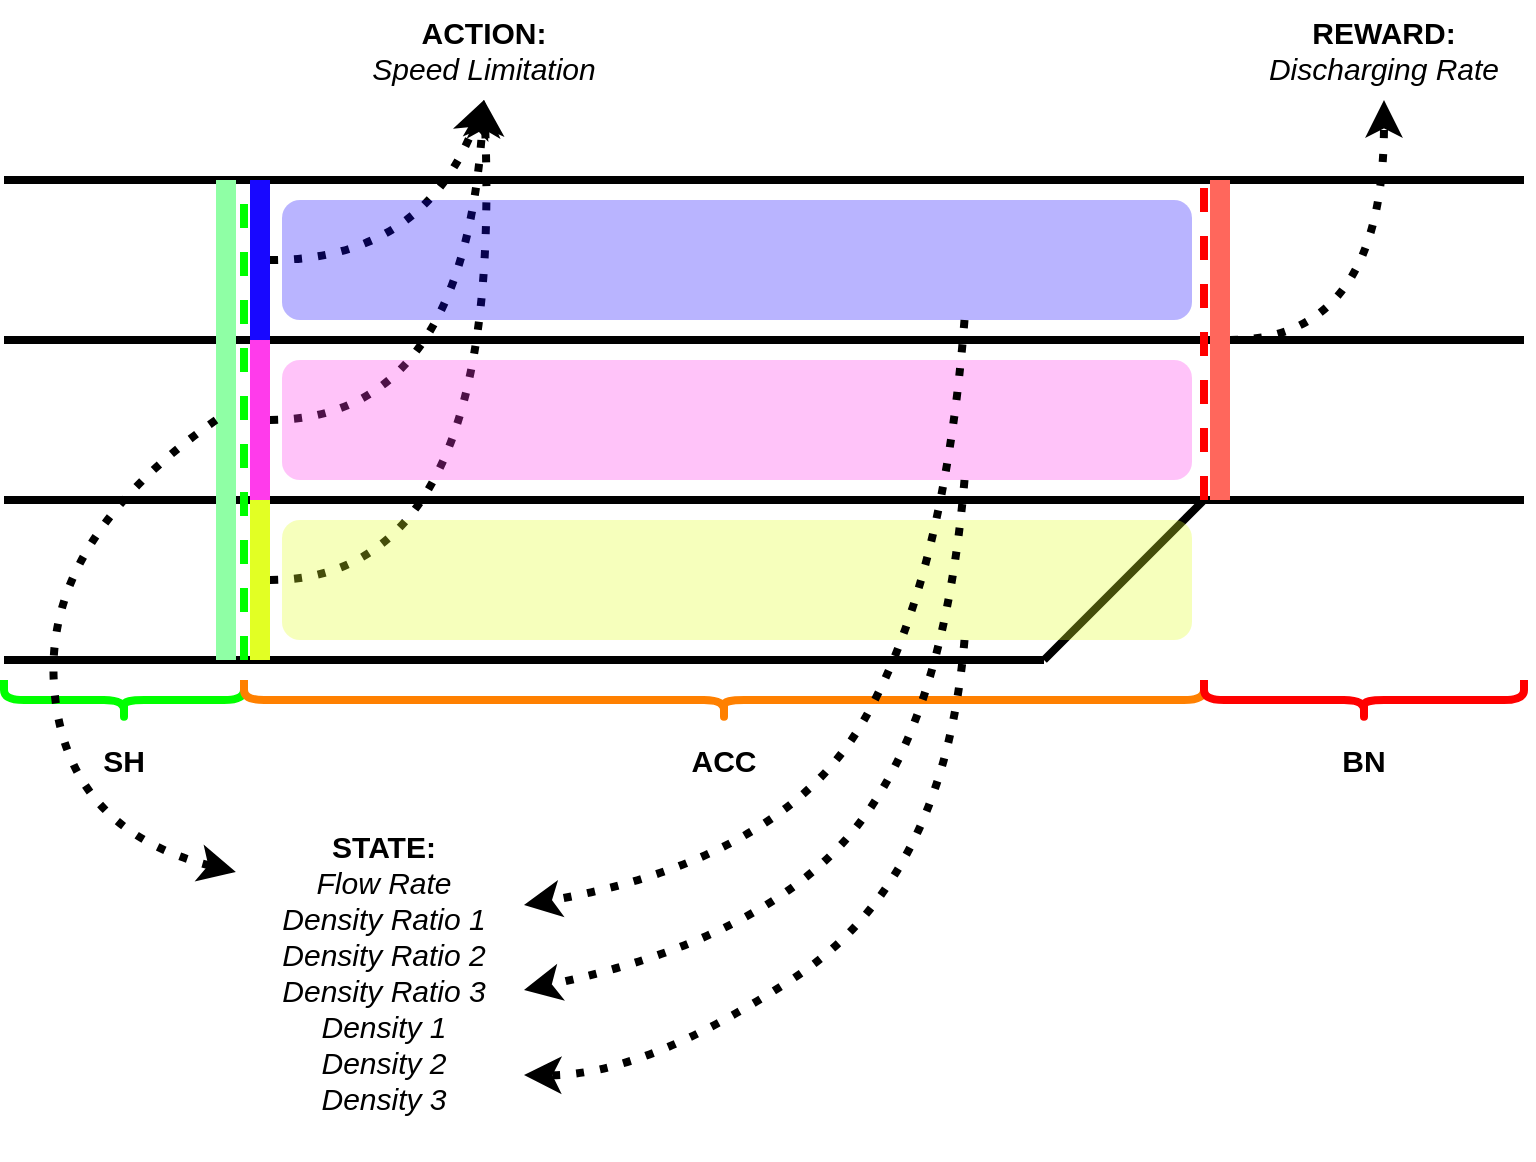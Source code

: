 <mxfile version="11.2.1" type="device" pages="1"><diagram id="2RDRG53d4HfFn_kft3de" name="Page-1"><mxGraphModel dx="1422" dy="715" grid="1" gridSize="10" guides="1" tooltips="1" connect="1" arrows="1" fold="1" page="1" pageScale="1" pageWidth="850" pageHeight="1100" math="0" shadow="0"><root><mxCell id="0"/><mxCell id="1" parent="0"/><mxCell id="wuQ2bauixw1ZCxYxDg7R-2" value="" style="endArrow=none;html=1;strokeWidth=4;" edge="1" parent="1"><mxGeometry width="50" height="50" relative="1" as="geometry"><mxPoint x="40" y="200" as="sourcePoint"/><mxPoint x="800" y="200" as="targetPoint"/></mxGeometry></mxCell><mxCell id="wuQ2bauixw1ZCxYxDg7R-3" value="" style="endArrow=none;html=1;strokeWidth=4;" edge="1" parent="1"><mxGeometry width="50" height="50" relative="1" as="geometry"><mxPoint x="40" y="280" as="sourcePoint"/><mxPoint x="800" y="280" as="targetPoint"/></mxGeometry></mxCell><mxCell id="wuQ2bauixw1ZCxYxDg7R-4" value="" style="endArrow=none;html=1;strokeWidth=4;" edge="1" parent="1"><mxGeometry width="50" height="50" relative="1" as="geometry"><mxPoint x="40" y="360" as="sourcePoint"/><mxPoint x="800" y="360" as="targetPoint"/></mxGeometry></mxCell><mxCell id="wuQ2bauixw1ZCxYxDg7R-5" value="" style="endArrow=none;html=1;strokeWidth=4;" edge="1" parent="1"><mxGeometry width="50" height="50" relative="1" as="geometry"><mxPoint x="40" y="440" as="sourcePoint"/><mxPoint x="560" y="440" as="targetPoint"/></mxGeometry></mxCell><mxCell id="wuQ2bauixw1ZCxYxDg7R-6" value="" style="endArrow=none;html=1;strokeWidth=4;" edge="1" parent="1"><mxGeometry width="50" height="50" relative="1" as="geometry"><mxPoint x="640" y="360" as="sourcePoint"/><mxPoint x="560" y="440" as="targetPoint"/></mxGeometry></mxCell><mxCell id="wuQ2bauixw1ZCxYxDg7R-7" value="" style="endArrow=none;dashed=1;html=1;strokeWidth=4;fillColor=#d5e8d4;strokeColor=#00FF00;" edge="1" parent="1"><mxGeometry width="50" height="50" relative="1" as="geometry"><mxPoint x="160" y="440" as="sourcePoint"/><mxPoint x="160" y="200" as="targetPoint"/></mxGeometry></mxCell><mxCell id="wuQ2bauixw1ZCxYxDg7R-8" value="" style="endArrow=none;dashed=1;html=1;strokeWidth=4;fillColor=#f8cecc;strokeColor=#FF0000;" edge="1" parent="1"><mxGeometry width="50" height="50" relative="1" as="geometry"><mxPoint x="640" y="360" as="sourcePoint"/><mxPoint x="640" y="200" as="targetPoint"/></mxGeometry></mxCell><mxCell id="wuQ2bauixw1ZCxYxDg7R-9" value="" style="shape=curlyBracket;whiteSpace=wrap;html=1;rounded=1;strokeWidth=4;rotation=-90;strokeColor=#00FF00;" vertex="1" parent="1"><mxGeometry x="90" y="400" width="20" height="120" as="geometry"/></mxCell><mxCell id="wuQ2bauixw1ZCxYxDg7R-10" value="" style="shape=curlyBracket;whiteSpace=wrap;html=1;rounded=1;strokeWidth=4;rotation=-90;fillColor=#fa6800;strokeColor=#FF8000;fontColor=#ffffff;" vertex="1" parent="1"><mxGeometry x="390" y="220" width="20" height="480" as="geometry"/></mxCell><mxCell id="wuQ2bauixw1ZCxYxDg7R-11" value="" style="shape=curlyBracket;whiteSpace=wrap;html=1;rounded=1;strokeWidth=4;rotation=-90;strokeColor=#FF0000;" vertex="1" parent="1"><mxGeometry x="710" y="380" width="20" height="160" as="geometry"/></mxCell><mxCell id="wuQ2bauixw1ZCxYxDg7R-12" value="SH" style="text;html=1;strokeColor=none;fillColor=none;align=center;verticalAlign=middle;whiteSpace=wrap;rounded=0;fontStyle=1;fontSize=15;" vertex="1" parent="1"><mxGeometry x="80" y="480" width="40" height="20" as="geometry"/></mxCell><mxCell id="wuQ2bauixw1ZCxYxDg7R-13" value="ACC" style="text;html=1;strokeColor=none;fillColor=none;align=center;verticalAlign=middle;whiteSpace=wrap;rounded=0;fontStyle=1;fontSize=15;" vertex="1" parent="1"><mxGeometry x="380" y="480" width="40" height="20" as="geometry"/></mxCell><mxCell id="wuQ2bauixw1ZCxYxDg7R-14" value="BN" style="text;html=1;strokeColor=none;fillColor=none;align=center;verticalAlign=middle;whiteSpace=wrap;rounded=0;fontStyle=1;fontSize=15;" vertex="1" parent="1"><mxGeometry x="700" y="480" width="40" height="20" as="geometry"/></mxCell><mxCell id="wuQ2bauixw1ZCxYxDg7R-15" value="" style="rounded=0;whiteSpace=wrap;html=1;strokeColor=none;strokeWidth=4;fontSize=15;fillColor=#FF3BEB;" vertex="1" parent="1"><mxGeometry x="163" y="280" width="10" height="80" as="geometry"/></mxCell><mxCell id="wuQ2bauixw1ZCxYxDg7R-16" value="" style="rounded=0;whiteSpace=wrap;html=1;strokeColor=none;strokeWidth=4;fontSize=15;fillColor=#1808FF;" vertex="1" parent="1"><mxGeometry x="163" y="200" width="10" height="80" as="geometry"/></mxCell><mxCell id="wuQ2bauixw1ZCxYxDg7R-17" value="" style="rounded=0;whiteSpace=wrap;html=1;strokeColor=none;strokeWidth=4;fontSize=15;fillColor=#E2FF24;" vertex="1" parent="1"><mxGeometry x="163" y="360" width="10" height="80" as="geometry"/></mxCell><mxCell id="wuQ2bauixw1ZCxYxDg7R-19" value="" style="rounded=0;whiteSpace=wrap;html=1;strokeColor=none;strokeWidth=4;fontSize=15;fillColor=#FF675C;" vertex="1" parent="1"><mxGeometry x="643" y="200" width="10" height="160" as="geometry"/></mxCell><mxCell id="wuQ2bauixw1ZCxYxDg7R-20" value="" style="rounded=0;whiteSpace=wrap;html=1;strokeColor=none;strokeWidth=4;fontSize=15;fillColor=#8FFFA5;" vertex="1" parent="1"><mxGeometry x="146" y="200" width="10" height="240" as="geometry"/></mxCell><mxCell id="wuQ2bauixw1ZCxYxDg7R-26" value="ACTION:&lt;br&gt;&lt;span style=&quot;font-weight: normal&quot;&gt;&lt;i&gt;Speed Limitation&lt;/i&gt;&lt;/span&gt;" style="text;html=1;strokeColor=none;fillColor=none;align=center;verticalAlign=middle;whiteSpace=wrap;rounded=0;fontStyle=1;fontSize=15;" vertex="1" parent="1"><mxGeometry x="205" y="110" width="150" height="50" as="geometry"/></mxCell><mxCell id="wuQ2bauixw1ZCxYxDg7R-33" value="" style="curved=1;endArrow=classic;html=1;strokeColor=#000000;strokeWidth=4;fontSize=15;exitX=0;exitY=0.5;exitDx=0;exitDy=0;entryX=-0.029;entryY=0.153;entryDx=0;entryDy=0;entryPerimeter=0;dashed=1;dashPattern=1 2;" edge="1" parent="1" source="wuQ2bauixw1ZCxYxDg7R-20" target="wuQ2bauixw1ZCxYxDg7R-38"><mxGeometry width="50" height="50" relative="1" as="geometry"><mxPoint x="139" y="285" as="sourcePoint"/><mxPoint x="160" y="540" as="targetPoint"/><Array as="points"><mxPoint x="60" y="380"/><mxPoint x="70" y="525"/></Array></mxGeometry></mxCell><mxCell id="wuQ2bauixw1ZCxYxDg7R-34" value="" style="curved=1;endArrow=classic;html=1;strokeColor=#000000;strokeWidth=4;fontSize=15;exitX=1;exitY=0.5;exitDx=0;exitDy=0;entryX=0.5;entryY=1;entryDx=0;entryDy=0;dashed=1;dashPattern=1 2;" edge="1" parent="1" source="wuQ2bauixw1ZCxYxDg7R-16" target="wuQ2bauixw1ZCxYxDg7R-26"><mxGeometry width="50" height="50" relative="1" as="geometry"><mxPoint x="190" y="245" as="sourcePoint"/><mxPoint x="320" y="155" as="targetPoint"/><Array as="points"><mxPoint x="250" y="240"/></Array></mxGeometry></mxCell><mxCell id="wuQ2bauixw1ZCxYxDg7R-35" value="" style="curved=1;endArrow=classic;html=1;strokeColor=#000000;strokeWidth=4;fontSize=15;exitX=1;exitY=0.5;exitDx=0;exitDy=0;dashed=1;dashPattern=1 2;" edge="1" parent="1" source="wuQ2bauixw1ZCxYxDg7R-15"><mxGeometry width="50" height="50" relative="1" as="geometry"><mxPoint x="183" y="250" as="sourcePoint"/><mxPoint x="280" y="160" as="targetPoint"/><Array as="points"><mxPoint x="270" y="320"/></Array></mxGeometry></mxCell><mxCell id="wuQ2bauixw1ZCxYxDg7R-36" value="" style="curved=1;endArrow=classic;html=1;strokeColor=#000000;strokeWidth=4;fontSize=15;exitX=1;exitY=0.5;exitDx=0;exitDy=0;entryX=0.5;entryY=1;entryDx=0;entryDy=0;dashed=1;dashPattern=1 2;" edge="1" parent="1" source="wuQ2bauixw1ZCxYxDg7R-17" target="wuQ2bauixw1ZCxYxDg7R-26"><mxGeometry width="50" height="50" relative="1" as="geometry"><mxPoint x="183" y="330" as="sourcePoint"/><mxPoint x="290" y="170" as="targetPoint"/><Array as="points"><mxPoint x="290" y="400"/></Array></mxGeometry></mxCell><mxCell id="wuQ2bauixw1ZCxYxDg7R-38" value="STATE:&lt;br&gt;&lt;i&gt;&lt;span style=&quot;font-weight: 400&quot;&gt;Flow Rate&lt;br&gt;&lt;/span&gt;&lt;span style=&quot;font-weight: 400&quot;&gt;Density Ratio 1&lt;br&gt;&lt;/span&gt;&lt;span style=&quot;font-weight: 400&quot;&gt;Density Ratio 2&lt;br&gt;&lt;/span&gt;&lt;span style=&quot;font-weight: 400&quot;&gt;Density Ratio 3&lt;br&gt;&lt;/span&gt;&lt;span style=&quot;font-weight: 400&quot;&gt;Density 1&lt;br&gt;&lt;/span&gt;&lt;span style=&quot;font-weight: 400&quot;&gt;Density 2&lt;br&gt;&lt;/span&gt;&lt;span style=&quot;font-weight: 400&quot;&gt;Density 3&lt;/span&gt;&lt;/i&gt;&lt;span style=&quot;font-weight: 400&quot;&gt;&lt;i&gt;&lt;br&gt;&lt;/i&gt;&lt;br&gt;&lt;/span&gt;" style="text;html=1;strokeColor=none;fillColor=none;align=center;verticalAlign=middle;whiteSpace=wrap;rounded=0;fontStyle=1;fontSize=15;" vertex="1" parent="1"><mxGeometry x="160" y="520" width="140" height="170" as="geometry"/></mxCell><mxCell id="wuQ2bauixw1ZCxYxDg7R-39" value="" style="curved=1;endArrow=classic;html=1;strokeColor=#000000;strokeWidth=4;fontSize=15;exitX=1;exitY=0.5;exitDx=0;exitDy=0;entryX=0.5;entryY=1;entryDx=0;entryDy=0;dashed=1;dashPattern=1 2;" edge="1" parent="1" source="wuQ2bauixw1ZCxYxDg7R-19" target="wuQ2bauixw1ZCxYxDg7R-40"><mxGeometry width="50" height="50" relative="1" as="geometry"><mxPoint x="666.5" y="280" as="sourcePoint"/><mxPoint x="730" y="190" as="targetPoint"/><Array as="points"><mxPoint x="730" y="280"/></Array></mxGeometry></mxCell><mxCell id="wuQ2bauixw1ZCxYxDg7R-40" value="REWARD:&lt;br&gt;&lt;span style=&quot;font-weight: normal&quot;&gt;&lt;i&gt;Discharging Rate&lt;/i&gt;&lt;/span&gt;" style="text;html=1;strokeColor=none;fillColor=none;align=center;verticalAlign=middle;whiteSpace=wrap;rounded=0;fontStyle=1;fontSize=15;" vertex="1" parent="1"><mxGeometry x="655" y="110" width="150" height="50" as="geometry"/></mxCell><mxCell id="wuQ2bauixw1ZCxYxDg7R-41" value="" style="rounded=1;whiteSpace=wrap;html=1;strokeColor=none;strokeWidth=4;fillColor=#1808FF;fontSize=15;gradientColor=none;opacity=30;" vertex="1" parent="1"><mxGeometry x="179" y="210" width="455" height="60" as="geometry"/></mxCell><mxCell id="wuQ2bauixw1ZCxYxDg7R-43" value="" style="rounded=1;whiteSpace=wrap;html=1;strokeColor=none;strokeWidth=4;fillColor=#FF3BEB;fontSize=15;gradientColor=none;opacity=30;" vertex="1" parent="1"><mxGeometry x="179" y="290" width="455" height="60" as="geometry"/></mxCell><mxCell id="wuQ2bauixw1ZCxYxDg7R-44" value="" style="rounded=1;whiteSpace=wrap;html=1;strokeColor=none;strokeWidth=4;fillColor=#E2FF24;fontSize=15;gradientColor=none;opacity=30;" vertex="1" parent="1"><mxGeometry x="179" y="370" width="455" height="60" as="geometry"/></mxCell><mxCell id="wuQ2bauixw1ZCxYxDg7R-45" value="" style="curved=1;endArrow=classic;html=1;strokeColor=#000000;strokeWidth=4;fontSize=15;entryX=1;entryY=0.25;entryDx=0;entryDy=0;exitX=0.75;exitY=1;exitDx=0;exitDy=0;dashed=1;dashPattern=1 2;" edge="1" parent="1" source="wuQ2bauixw1ZCxYxDg7R-41" target="wuQ2bauixw1ZCxYxDg7R-38"><mxGeometry width="50" height="50" relative="1" as="geometry"><mxPoint x="156" y="330" as="sourcePoint"/><mxPoint x="165.94" y="556.01" as="targetPoint"/><Array as="points"><mxPoint x="510" y="400"/><mxPoint x="430" y="540"/></Array></mxGeometry></mxCell><mxCell id="wuQ2bauixw1ZCxYxDg7R-46" value="" style="curved=1;endArrow=classic;html=1;strokeColor=#000000;strokeWidth=4;fontSize=15;entryX=1;entryY=0.5;entryDx=0;entryDy=0;dashed=1;dashPattern=1 2;exitX=0.75;exitY=1;exitDx=0;exitDy=0;" edge="1" parent="1" source="wuQ2bauixw1ZCxYxDg7R-43" target="wuQ2bauixw1ZCxYxDg7R-38"><mxGeometry width="50" height="50" relative="1" as="geometry"><mxPoint x="530" y="290" as="sourcePoint"/><mxPoint x="310" y="572.5" as="targetPoint"/><Array as="points"><mxPoint x="510" y="470"/><mxPoint x="420" y="580"/></Array></mxGeometry></mxCell><mxCell id="wuQ2bauixw1ZCxYxDg7R-47" value="" style="curved=1;endArrow=classic;html=1;strokeColor=#000000;strokeWidth=4;fontSize=15;entryX=1;entryY=0.75;entryDx=0;entryDy=0;dashed=1;dashPattern=1 2;exitX=0.75;exitY=1;exitDx=0;exitDy=0;" edge="1" parent="1" source="wuQ2bauixw1ZCxYxDg7R-44" target="wuQ2bauixw1ZCxYxDg7R-38"><mxGeometry width="50" height="50" relative="1" as="geometry"><mxPoint x="530.25" y="360" as="sourcePoint"/><mxPoint x="310" y="615" as="targetPoint"/><Array as="points"><mxPoint x="510" y="550"/><mxPoint x="360" y="648"/></Array></mxGeometry></mxCell></root></mxGraphModel></diagram></mxfile>